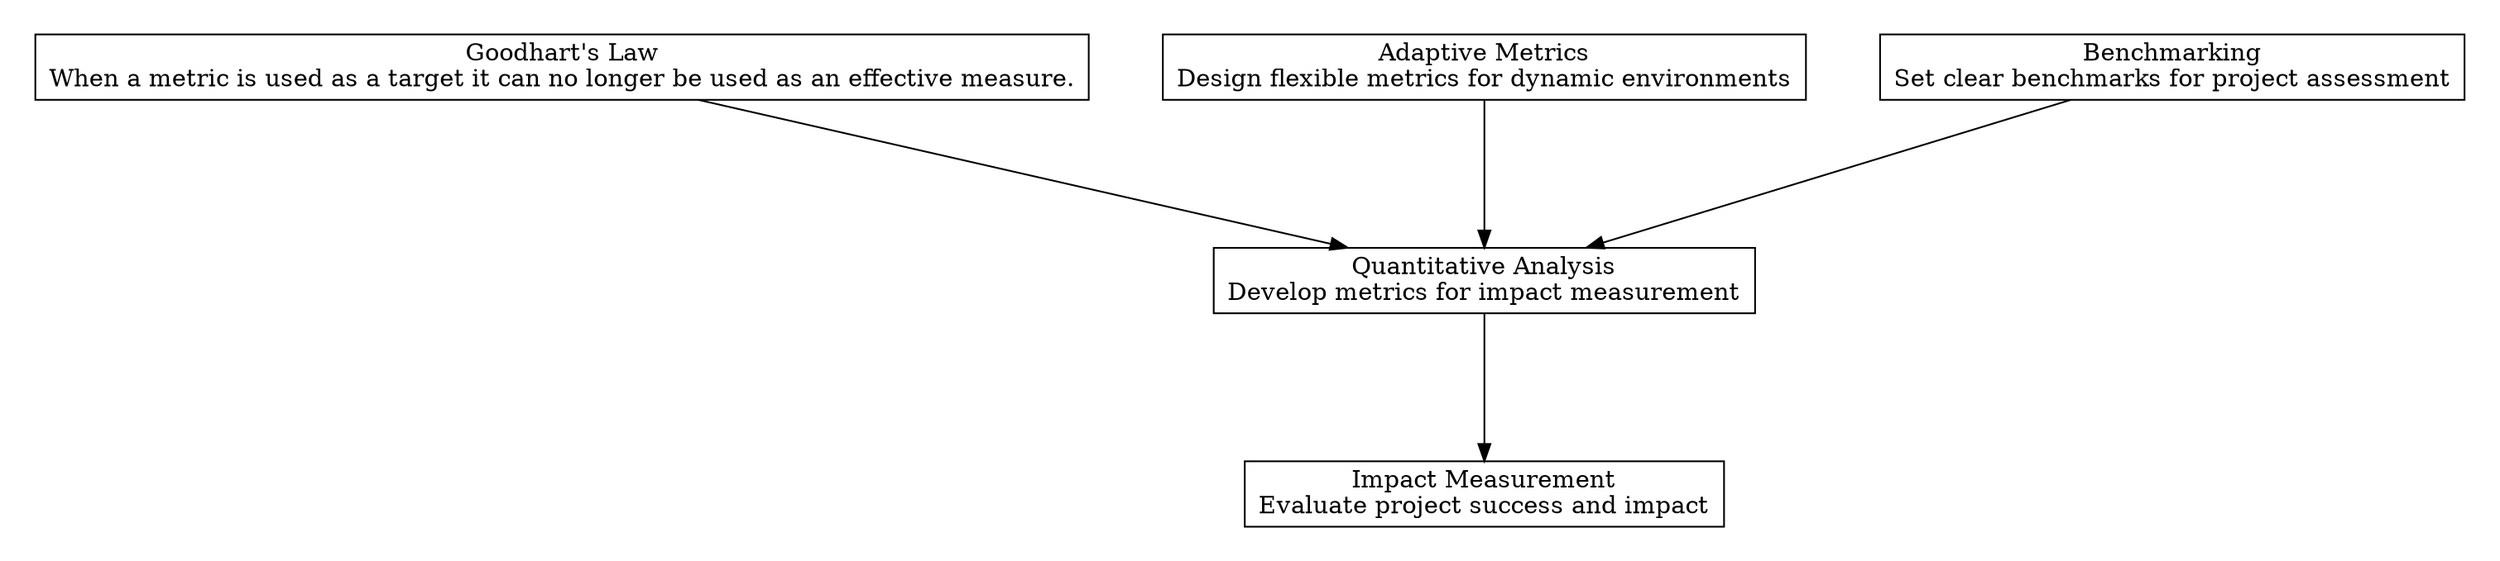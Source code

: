 digraph "" {
	graph [nodesep=0.6,
		rankdir=TB,
		ranksep=1.2
	];
	node [label="\N",
		shape=box
	];
	subgraph cluster_predecessors {
		graph [rank=max,
			style=invis
		];
		Benchmarking	[label="Benchmarking\nSet clear benchmarks for project assessment"];
		"Adaptive Metrics"	[label="Adaptive Metrics\nDesign flexible metrics for dynamic environments"];
		"Goodhart's Law"	[label="Goodhart's Law\nWhen a metric is used as a target it can no longer be used as an effective measure.\n"];
	}
	subgraph cluster_descendants {
		graph [rank=min,
			style=invis
		];
		"Impact Measurement"	[label="Impact Measurement\nEvaluate project success and impact"];
	}
	"Quantitative Analysis"	[label="Quantitative Analysis\nDevelop metrics for impact measurement"];
	"Quantitative Analysis" -> "Impact Measurement";
	Benchmarking -> "Quantitative Analysis";
	"Adaptive Metrics" -> "Quantitative Analysis";
	"Goodhart's Law" -> "Quantitative Analysis";
}
